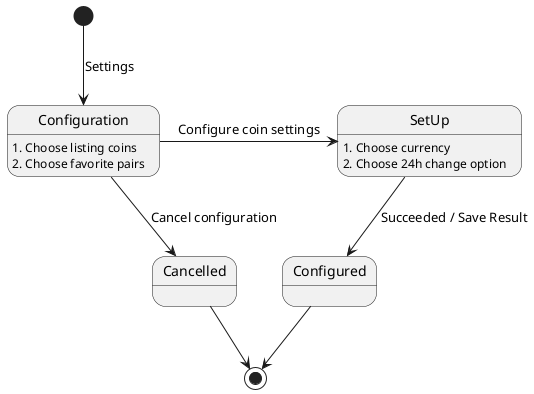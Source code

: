 ```plantuml
@startuml

[*] --> Configuration : Settings
Configuration: # Choose listing coins
Configuration: # Choose favorite pairs
Configuration -right-> SetUp : Configure coin settings
Configuration --> Cancelled : Cancel configuration
SetUp --> Configured : Succeeded / Save Result
SetUp : # Choose currency
SetUp : # Choose 24h change option
Configured --> [*]
Cancelled --> [*]

@enduml
```